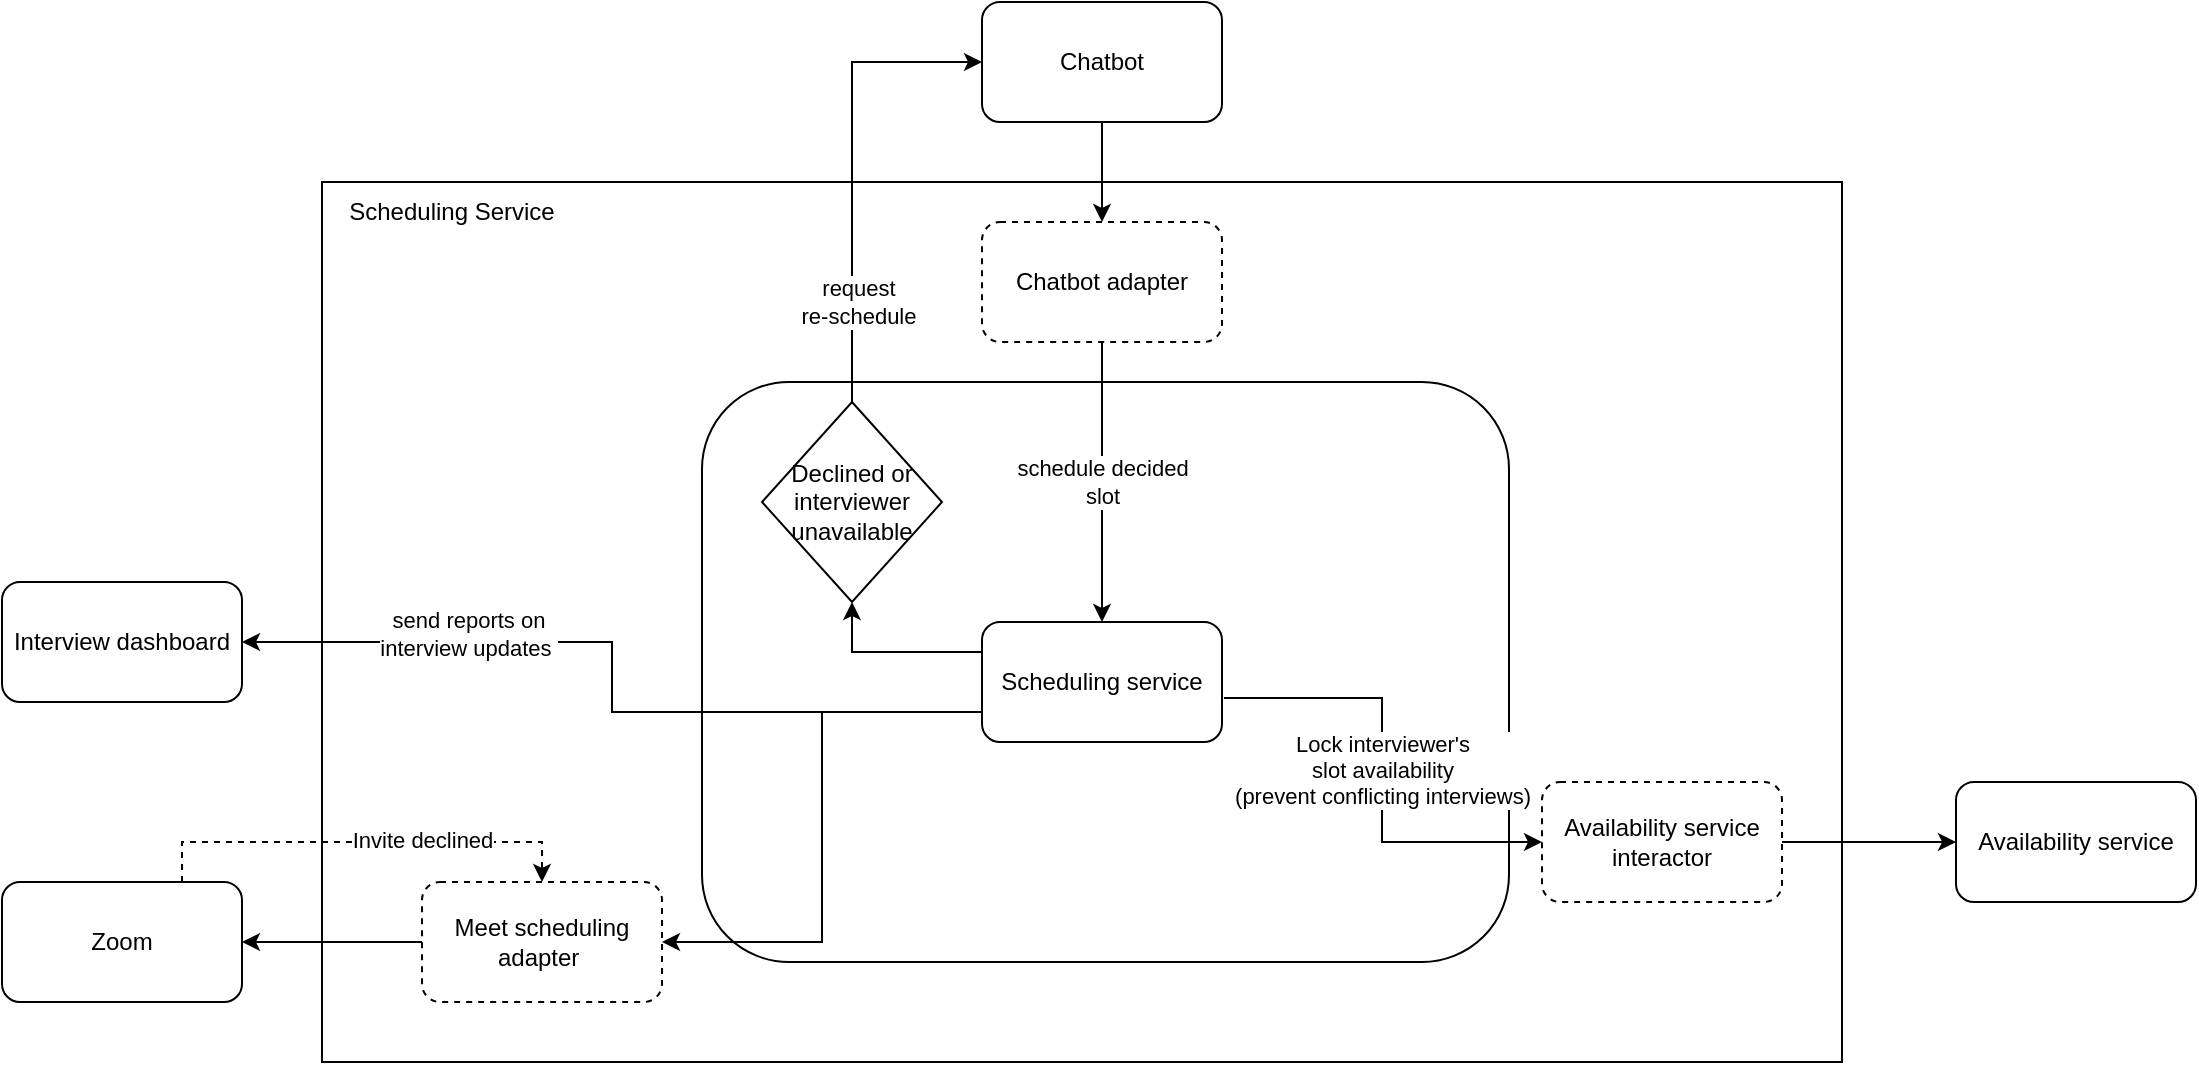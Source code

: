 <mxfile version="26.1.1">
  <diagram name="Page-1" id="vwgG5h14P40A1coW7z9c">
    <mxGraphModel dx="2069" dy="734" grid="1" gridSize="10" guides="1" tooltips="1" connect="1" arrows="1" fold="1" page="1" pageScale="1" pageWidth="827" pageHeight="1169" math="0" shadow="0">
      <root>
        <mxCell id="0" />
        <mxCell id="1" parent="0" />
        <mxCell id="nHhnVuZ1wx8EoCOkyHwK-2" value="" style="rounded=0;whiteSpace=wrap;html=1;" vertex="1" parent="1">
          <mxGeometry x="10" y="140" width="760" height="440" as="geometry" />
        </mxCell>
        <mxCell id="nHhnVuZ1wx8EoCOkyHwK-13" value="" style="rounded=1;whiteSpace=wrap;html=1;" vertex="1" parent="1">
          <mxGeometry x="200" y="240" width="403.5" height="290" as="geometry" />
        </mxCell>
        <mxCell id="nHhnVuZ1wx8EoCOkyHwK-9" value="Lock&amp;nbsp;&lt;span style=&quot;background-color: light-dark(#ffffff, var(--ge-dark-color, #121212)); color: light-dark(rgb(0, 0, 0), rgb(255, 255, 255));&quot;&gt;interviewer&#39;s&lt;/span&gt;&lt;div&gt;&lt;span style=&quot;background-color: light-dark(#ffffff, var(--ge-dark-color, #121212)); color: light-dark(rgb(0, 0, 0), rgb(255, 255, 255));&quot;&gt;slot availability&lt;/span&gt;&lt;/div&gt;&lt;div&gt;&lt;span style=&quot;background-color: light-dark(#ffffff, var(--ge-dark-color, #121212)); color: light-dark(rgb(0, 0, 0), rgb(255, 255, 255));&quot;&gt;(prevent conflicting interviews)&lt;/span&gt;&lt;/div&gt;" style="edgeStyle=orthogonalEdgeStyle;rounded=0;orthogonalLoop=1;jettySize=auto;html=1;exitX=1.008;exitY=0.633;exitDx=0;exitDy=0;entryX=0;entryY=0.5;entryDx=0;entryDy=0;exitPerimeter=0;" edge="1" parent="1" source="nHhnVuZ1wx8EoCOkyHwK-3" target="nHhnVuZ1wx8EoCOkyHwK-8">
          <mxGeometry relative="1" as="geometry" />
        </mxCell>
        <mxCell id="nHhnVuZ1wx8EoCOkyHwK-16" style="edgeStyle=orthogonalEdgeStyle;rounded=0;orthogonalLoop=1;jettySize=auto;html=1;exitX=0;exitY=0.75;exitDx=0;exitDy=0;entryX=1;entryY=0.5;entryDx=0;entryDy=0;" edge="1" parent="1" source="nHhnVuZ1wx8EoCOkyHwK-3" target="nHhnVuZ1wx8EoCOkyHwK-6">
          <mxGeometry relative="1" as="geometry" />
        </mxCell>
        <mxCell id="nHhnVuZ1wx8EoCOkyHwK-22" style="edgeStyle=orthogonalEdgeStyle;rounded=0;orthogonalLoop=1;jettySize=auto;html=1;exitX=0;exitY=0.25;exitDx=0;exitDy=0;entryX=0.5;entryY=1;entryDx=0;entryDy=0;" edge="1" parent="1" source="nHhnVuZ1wx8EoCOkyHwK-3" target="nHhnVuZ1wx8EoCOkyHwK-21">
          <mxGeometry relative="1" as="geometry" />
        </mxCell>
        <mxCell id="nHhnVuZ1wx8EoCOkyHwK-29" style="edgeStyle=orthogonalEdgeStyle;rounded=0;orthogonalLoop=1;jettySize=auto;html=1;exitX=0;exitY=0.75;exitDx=0;exitDy=0;entryX=1;entryY=0.5;entryDx=0;entryDy=0;" edge="1" parent="1" source="nHhnVuZ1wx8EoCOkyHwK-3" target="nHhnVuZ1wx8EoCOkyHwK-28">
          <mxGeometry relative="1" as="geometry" />
        </mxCell>
        <mxCell id="nHhnVuZ1wx8EoCOkyHwK-30" value="send reports on&lt;div&gt;interview updates&amp;nbsp;&lt;/div&gt;" style="edgeLabel;html=1;align=center;verticalAlign=middle;resizable=0;points=[];" vertex="1" connectable="0" parent="nHhnVuZ1wx8EoCOkyHwK-29">
          <mxGeometry x="0.442" y="-4" relative="1" as="geometry">
            <mxPoint as="offset" />
          </mxGeometry>
        </mxCell>
        <mxCell id="nHhnVuZ1wx8EoCOkyHwK-3" value="Scheduling service" style="rounded=1;whiteSpace=wrap;html=1;" vertex="1" parent="1">
          <mxGeometry x="340" y="360" width="120" height="60" as="geometry" />
        </mxCell>
        <mxCell id="nHhnVuZ1wx8EoCOkyHwK-18" style="edgeStyle=orthogonalEdgeStyle;rounded=0;orthogonalLoop=1;jettySize=auto;html=1;exitX=0.75;exitY=0;exitDx=0;exitDy=0;entryX=0.5;entryY=0;entryDx=0;entryDy=0;dashed=1;" edge="1" parent="1" source="nHhnVuZ1wx8EoCOkyHwK-4" target="nHhnVuZ1wx8EoCOkyHwK-6">
          <mxGeometry relative="1" as="geometry" />
        </mxCell>
        <mxCell id="nHhnVuZ1wx8EoCOkyHwK-19" value="Invite declined" style="edgeLabel;html=1;align=center;verticalAlign=middle;resizable=0;points=[];" vertex="1" connectable="0" parent="nHhnVuZ1wx8EoCOkyHwK-18">
          <mxGeometry x="0.455" y="1" relative="1" as="geometry">
            <mxPoint x="-20" as="offset" />
          </mxGeometry>
        </mxCell>
        <mxCell id="nHhnVuZ1wx8EoCOkyHwK-4" value="Zoom" style="rounded=1;whiteSpace=wrap;html=1;" vertex="1" parent="1">
          <mxGeometry x="-150" y="490" width="120" height="60" as="geometry" />
        </mxCell>
        <mxCell id="nHhnVuZ1wx8EoCOkyHwK-17" style="edgeStyle=orthogonalEdgeStyle;rounded=0;orthogonalLoop=1;jettySize=auto;html=1;exitX=0;exitY=0.5;exitDx=0;exitDy=0;entryX=1;entryY=0.5;entryDx=0;entryDy=0;" edge="1" parent="1" source="nHhnVuZ1wx8EoCOkyHwK-6" target="nHhnVuZ1wx8EoCOkyHwK-4">
          <mxGeometry relative="1" as="geometry" />
        </mxCell>
        <mxCell id="nHhnVuZ1wx8EoCOkyHwK-6" value="Meet scheduling adapter&amp;nbsp;" style="rounded=1;whiteSpace=wrap;html=1;dashed=1;" vertex="1" parent="1">
          <mxGeometry x="60" y="490" width="120" height="60" as="geometry" />
        </mxCell>
        <mxCell id="nHhnVuZ1wx8EoCOkyHwK-7" value="Availability service" style="rounded=1;whiteSpace=wrap;html=1;" vertex="1" parent="1">
          <mxGeometry x="827" y="440" width="120" height="60" as="geometry" />
        </mxCell>
        <mxCell id="nHhnVuZ1wx8EoCOkyHwK-10" style="edgeStyle=orthogonalEdgeStyle;rounded=0;orthogonalLoop=1;jettySize=auto;html=1;exitX=1;exitY=0.5;exitDx=0;exitDy=0;entryX=0;entryY=0.5;entryDx=0;entryDy=0;" edge="1" parent="1" source="nHhnVuZ1wx8EoCOkyHwK-8" target="nHhnVuZ1wx8EoCOkyHwK-7">
          <mxGeometry relative="1" as="geometry" />
        </mxCell>
        <mxCell id="nHhnVuZ1wx8EoCOkyHwK-8" value="Availability service interactor" style="rounded=1;whiteSpace=wrap;html=1;dashed=1;" vertex="1" parent="1">
          <mxGeometry x="620" y="440" width="120" height="60" as="geometry" />
        </mxCell>
        <mxCell id="nHhnVuZ1wx8EoCOkyHwK-14" style="edgeStyle=orthogonalEdgeStyle;rounded=0;orthogonalLoop=1;jettySize=auto;html=1;exitX=0.5;exitY=1;exitDx=0;exitDy=0;entryX=0.5;entryY=0;entryDx=0;entryDy=0;" edge="1" parent="1" source="nHhnVuZ1wx8EoCOkyHwK-11" target="nHhnVuZ1wx8EoCOkyHwK-12">
          <mxGeometry relative="1" as="geometry" />
        </mxCell>
        <mxCell id="nHhnVuZ1wx8EoCOkyHwK-11" value="Chatbot" style="rounded=1;whiteSpace=wrap;html=1;" vertex="1" parent="1">
          <mxGeometry x="340" y="50" width="120" height="60" as="geometry" />
        </mxCell>
        <mxCell id="nHhnVuZ1wx8EoCOkyHwK-15" value="schedule decided&lt;div&gt;slot&lt;/div&gt;" style="edgeStyle=orthogonalEdgeStyle;rounded=0;orthogonalLoop=1;jettySize=auto;html=1;exitX=0.5;exitY=1;exitDx=0;exitDy=0;entryX=0.5;entryY=0;entryDx=0;entryDy=0;" edge="1" parent="1" source="nHhnVuZ1wx8EoCOkyHwK-12" target="nHhnVuZ1wx8EoCOkyHwK-3">
          <mxGeometry relative="1" as="geometry" />
        </mxCell>
        <mxCell id="nHhnVuZ1wx8EoCOkyHwK-12" value="Chatbot adapter" style="rounded=1;whiteSpace=wrap;html=1;dashed=1;" vertex="1" parent="1">
          <mxGeometry x="340" y="160" width="120" height="60" as="geometry" />
        </mxCell>
        <mxCell id="nHhnVuZ1wx8EoCOkyHwK-24" style="edgeStyle=orthogonalEdgeStyle;rounded=0;orthogonalLoop=1;jettySize=auto;html=1;exitX=0.5;exitY=0;exitDx=0;exitDy=0;entryX=0;entryY=0.5;entryDx=0;entryDy=0;" edge="1" parent="1" source="nHhnVuZ1wx8EoCOkyHwK-21" target="nHhnVuZ1wx8EoCOkyHwK-11">
          <mxGeometry relative="1" as="geometry" />
        </mxCell>
        <mxCell id="nHhnVuZ1wx8EoCOkyHwK-25" value="request&lt;div&gt;re-schedule&lt;/div&gt;" style="edgeLabel;html=1;align=center;verticalAlign=middle;resizable=0;points=[];" vertex="1" connectable="0" parent="nHhnVuZ1wx8EoCOkyHwK-24">
          <mxGeometry x="-0.575" y="-3" relative="1" as="geometry">
            <mxPoint as="offset" />
          </mxGeometry>
        </mxCell>
        <mxCell id="nHhnVuZ1wx8EoCOkyHwK-21" value="Declined or interviewer unavailable" style="rhombus;whiteSpace=wrap;html=1;" vertex="1" parent="1">
          <mxGeometry x="230" y="250" width="90" height="100" as="geometry" />
        </mxCell>
        <mxCell id="nHhnVuZ1wx8EoCOkyHwK-26" value="Scheduling Service" style="text;html=1;align=center;verticalAlign=middle;whiteSpace=wrap;rounded=0;" vertex="1" parent="1">
          <mxGeometry x="10" y="140" width="130" height="30" as="geometry" />
        </mxCell>
        <mxCell id="nHhnVuZ1wx8EoCOkyHwK-28" value="Interview dashboard" style="rounded=1;whiteSpace=wrap;html=1;" vertex="1" parent="1">
          <mxGeometry x="-150" y="340" width="120" height="60" as="geometry" />
        </mxCell>
      </root>
    </mxGraphModel>
  </diagram>
</mxfile>
